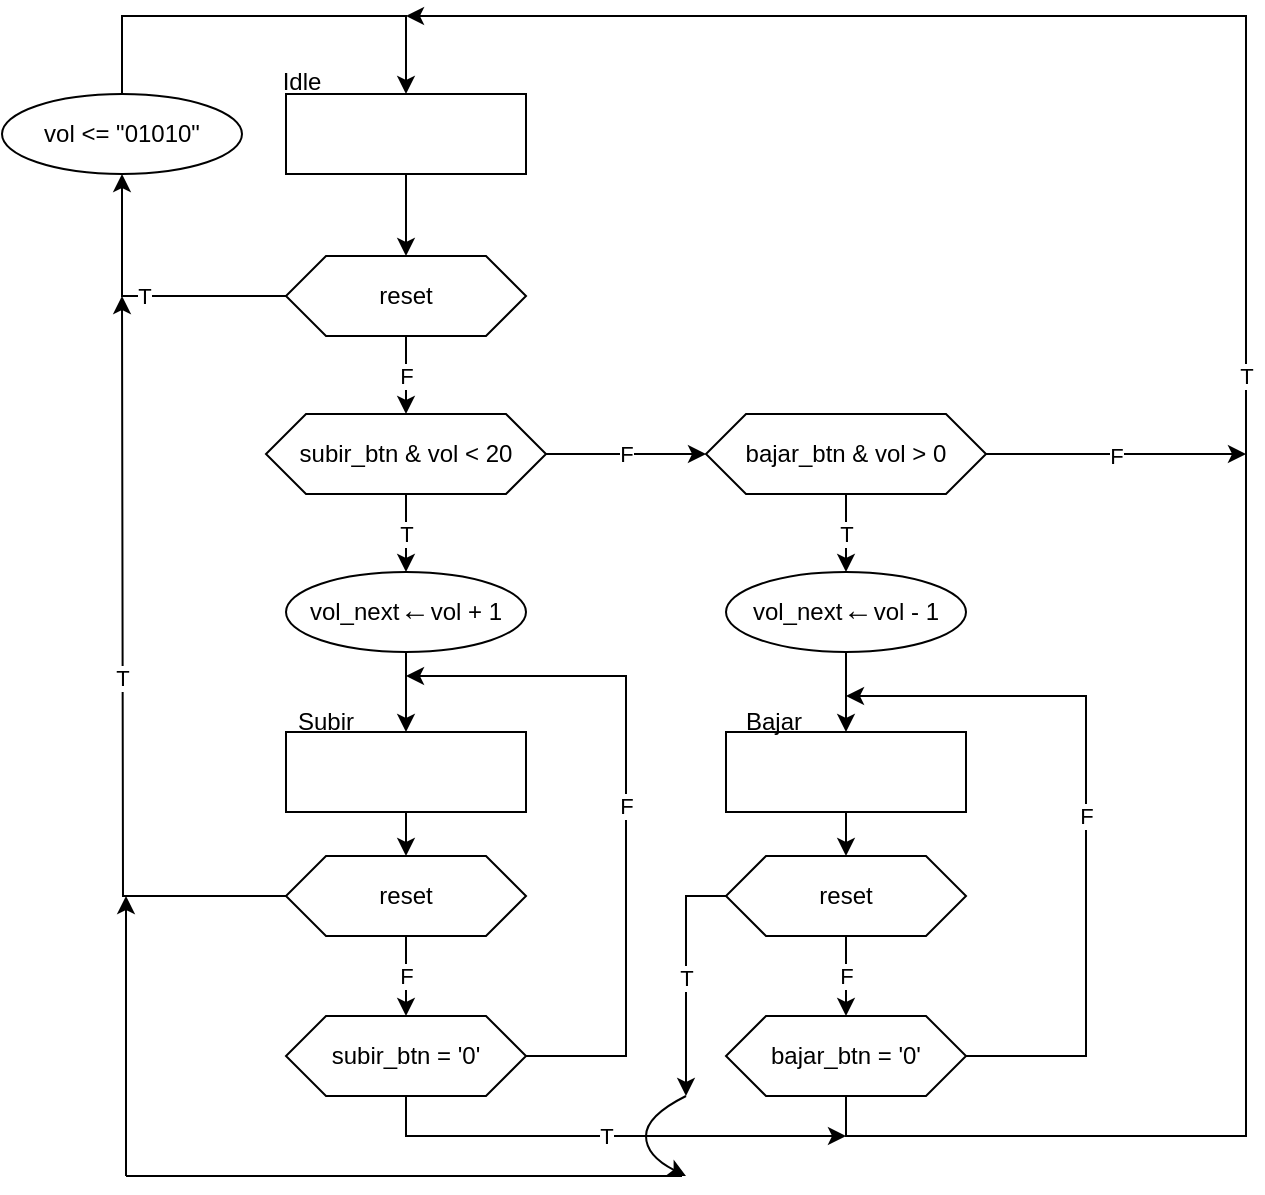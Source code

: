 <mxfile version="16.1.2" type="device"><diagram id="C5RBs43oDa-KdzZeNtuy" name="Page-1"><mxGraphModel dx="2302" dy="1217" grid="1" gridSize="10" guides="1" tooltips="1" connect="1" arrows="1" fold="1" page="1" pageScale="1" pageWidth="1654" pageHeight="2336" math="0" shadow="0"><root><mxCell id="WIyWlLk6GJQsqaUBKTNV-0"/><mxCell id="WIyWlLk6GJQsqaUBKTNV-1" parent="WIyWlLk6GJQsqaUBKTNV-0"/><mxCell id="vO0SX30NW0eWZGfdlZid-20" style="edgeStyle=orthogonalEdgeStyle;rounded=0;orthogonalLoop=1;jettySize=auto;html=1;exitX=0.5;exitY=1;exitDx=0;exitDy=0;entryX=0.5;entryY=0;entryDx=0;entryDy=0;" parent="WIyWlLk6GJQsqaUBKTNV-1" source="lpCx-YttLl4YdKG1MkPc-0" target="vO0SX30NW0eWZGfdlZid-14" edge="1"><mxGeometry relative="1" as="geometry"/></mxCell><mxCell id="lpCx-YttLl4YdKG1MkPc-0" value="" style="rounded=0;whiteSpace=wrap;html=1;" parent="WIyWlLk6GJQsqaUBKTNV-1" vertex="1"><mxGeometry x="160" y="59" width="120" height="40" as="geometry"/></mxCell><mxCell id="lpCx-YttLl4YdKG1MkPc-1" value="Idle" style="text;html=1;strokeColor=none;fillColor=none;align=center;verticalAlign=middle;whiteSpace=wrap;rounded=0;" parent="WIyWlLk6GJQsqaUBKTNV-1" vertex="1"><mxGeometry x="138" y="38" width="60" height="30" as="geometry"/></mxCell><mxCell id="vO0SX30NW0eWZGfdlZid-3" value="T" style="edgeStyle=orthogonalEdgeStyle;rounded=0;orthogonalLoop=1;jettySize=auto;html=1;" parent="WIyWlLk6GJQsqaUBKTNV-1" source="lpCx-YttLl4YdKG1MkPc-5" target="vO0SX30NW0eWZGfdlZid-2" edge="1"><mxGeometry relative="1" as="geometry"/></mxCell><mxCell id="vO0SX30NW0eWZGfdlZid-8" value="F" style="edgeStyle=orthogonalEdgeStyle;rounded=0;orthogonalLoop=1;jettySize=auto;html=1;" parent="WIyWlLk6GJQsqaUBKTNV-1" source="lpCx-YttLl4YdKG1MkPc-5" target="vO0SX30NW0eWZGfdlZid-7" edge="1"><mxGeometry relative="1" as="geometry"/></mxCell><mxCell id="lpCx-YttLl4YdKG1MkPc-5" value="subir_btn &amp;amp; vol &amp;lt; 20" style="shape=hexagon;perimeter=hexagonPerimeter2;whiteSpace=wrap;html=1;fixedSize=1;" parent="WIyWlLk6GJQsqaUBKTNV-1" vertex="1"><mxGeometry x="150" y="219" width="140" height="40" as="geometry"/></mxCell><mxCell id="vO0SX30NW0eWZGfdlZid-23" style="edgeStyle=orthogonalEdgeStyle;rounded=0;orthogonalLoop=1;jettySize=auto;html=1;exitX=0.5;exitY=1;exitDx=0;exitDy=0;entryX=0.5;entryY=0;entryDx=0;entryDy=0;" parent="WIyWlLk6GJQsqaUBKTNV-1" source="lpCx-YttLl4YdKG1MkPc-8" target="vO0SX30NW0eWZGfdlZid-21" edge="1"><mxGeometry relative="1" as="geometry"/></mxCell><mxCell id="lpCx-YttLl4YdKG1MkPc-8" value="" style="rounded=0;whiteSpace=wrap;html=1;" parent="WIyWlLk6GJQsqaUBKTNV-1" vertex="1"><mxGeometry x="160" y="378" width="120" height="40" as="geometry"/></mxCell><mxCell id="lpCx-YttLl4YdKG1MkPc-9" value="Subir" style="text;html=1;strokeColor=none;fillColor=none;align=center;verticalAlign=middle;whiteSpace=wrap;rounded=0;" parent="WIyWlLk6GJQsqaUBKTNV-1" vertex="1"><mxGeometry x="150" y="358" width="60" height="30" as="geometry"/></mxCell><mxCell id="vO0SX30NW0eWZGfdlZid-24" style="edgeStyle=orthogonalEdgeStyle;rounded=0;orthogonalLoop=1;jettySize=auto;html=1;exitX=0.5;exitY=1;exitDx=0;exitDy=0;entryX=0.5;entryY=0;entryDx=0;entryDy=0;" parent="WIyWlLk6GJQsqaUBKTNV-1" source="lpCx-YttLl4YdKG1MkPc-32" target="vO0SX30NW0eWZGfdlZid-22" edge="1"><mxGeometry relative="1" as="geometry"/></mxCell><mxCell id="lpCx-YttLl4YdKG1MkPc-32" value="" style="rounded=0;whiteSpace=wrap;html=1;" parent="WIyWlLk6GJQsqaUBKTNV-1" vertex="1"><mxGeometry x="380" y="378" width="120" height="40" as="geometry"/></mxCell><mxCell id="lpCx-YttLl4YdKG1MkPc-33" value="Bajar" style="text;html=1;strokeColor=none;fillColor=none;align=center;verticalAlign=middle;whiteSpace=wrap;rounded=0;" parent="WIyWlLk6GJQsqaUBKTNV-1" vertex="1"><mxGeometry x="374" y="358" width="60" height="30" as="geometry"/></mxCell><mxCell id="vO0SX30NW0eWZGfdlZid-6" style="edgeStyle=orthogonalEdgeStyle;rounded=0;orthogonalLoop=1;jettySize=auto;html=1;exitX=0.5;exitY=1;exitDx=0;exitDy=0;entryX=0.5;entryY=0;entryDx=0;entryDy=0;" parent="WIyWlLk6GJQsqaUBKTNV-1" source="vO0SX30NW0eWZGfdlZid-2" target="lpCx-YttLl4YdKG1MkPc-8" edge="1"><mxGeometry relative="1" as="geometry"/></mxCell><mxCell id="vO0SX30NW0eWZGfdlZid-2" value="vol_next&amp;nbsp;&lt;span style=&quot;font-family: &amp;#34;consolas&amp;#34; , &amp;#34;menlo&amp;#34; , &amp;#34;courier new&amp;#34; , monospace ; font-size: 15px ; background-color: rgb(255 , 255 , 255)&quot;&gt;←&lt;/span&gt;&amp;nbsp;vol + 1" style="ellipse;whiteSpace=wrap;html=1;" parent="WIyWlLk6GJQsqaUBKTNV-1" vertex="1"><mxGeometry x="160" y="298" width="120" height="40" as="geometry"/></mxCell><mxCell id="vO0SX30NW0eWZGfdlZid-12" value="T" style="edgeStyle=orthogonalEdgeStyle;rounded=0;orthogonalLoop=1;jettySize=auto;html=1;exitX=0.5;exitY=1;exitDx=0;exitDy=0;entryX=0.5;entryY=0;entryDx=0;entryDy=0;" parent="WIyWlLk6GJQsqaUBKTNV-1" source="vO0SX30NW0eWZGfdlZid-7" target="vO0SX30NW0eWZGfdlZid-11" edge="1"><mxGeometry relative="1" as="geometry"/></mxCell><mxCell id="fNlbDq-QwWKbEcqi4qJs-0" value="F" style="edgeStyle=orthogonalEdgeStyle;rounded=0;orthogonalLoop=1;jettySize=auto;html=1;exitX=1;exitY=0.5;exitDx=0;exitDy=0;" edge="1" parent="WIyWlLk6GJQsqaUBKTNV-1" source="vO0SX30NW0eWZGfdlZid-7"><mxGeometry relative="1" as="geometry"><mxPoint x="640" y="239" as="targetPoint"/></mxGeometry></mxCell><mxCell id="vO0SX30NW0eWZGfdlZid-7" value="bajar_btn &amp;amp; vol &amp;gt; 0" style="shape=hexagon;perimeter=hexagonPerimeter2;whiteSpace=wrap;html=1;fixedSize=1;" parent="WIyWlLk6GJQsqaUBKTNV-1" vertex="1"><mxGeometry x="370" y="219" width="140" height="40" as="geometry"/></mxCell><mxCell id="vO0SX30NW0eWZGfdlZid-13" style="edgeStyle=orthogonalEdgeStyle;rounded=0;orthogonalLoop=1;jettySize=auto;html=1;exitX=0.5;exitY=1;exitDx=0;exitDy=0;entryX=0.5;entryY=0;entryDx=0;entryDy=0;" parent="WIyWlLk6GJQsqaUBKTNV-1" source="vO0SX30NW0eWZGfdlZid-11" target="lpCx-YttLl4YdKG1MkPc-32" edge="1"><mxGeometry relative="1" as="geometry"/></mxCell><mxCell id="vO0SX30NW0eWZGfdlZid-11" value="vol_next&amp;nbsp;&lt;span style=&quot;font-family: &amp;#34;consolas&amp;#34; , &amp;#34;menlo&amp;#34; , &amp;#34;courier new&amp;#34; , monospace ; font-size: 15px ; background-color: rgb(255 , 255 , 255)&quot;&gt;←&lt;/span&gt;&amp;nbsp;vol - 1" style="ellipse;whiteSpace=wrap;html=1;" parent="WIyWlLk6GJQsqaUBKTNV-1" vertex="1"><mxGeometry x="380" y="298" width="120" height="40" as="geometry"/></mxCell><mxCell id="vO0SX30NW0eWZGfdlZid-15" value="F" style="edgeStyle=orthogonalEdgeStyle;rounded=0;orthogonalLoop=1;jettySize=auto;html=1;exitX=0.5;exitY=1;exitDx=0;exitDy=0;entryX=0.5;entryY=0;entryDx=0;entryDy=0;" parent="WIyWlLk6GJQsqaUBKTNV-1" source="vO0SX30NW0eWZGfdlZid-14" target="lpCx-YttLl4YdKG1MkPc-5" edge="1"><mxGeometry relative="1" as="geometry"/></mxCell><mxCell id="vO0SX30NW0eWZGfdlZid-18" value="T" style="edgeStyle=orthogonalEdgeStyle;rounded=0;orthogonalLoop=1;jettySize=auto;html=1;exitX=0;exitY=0.5;exitDx=0;exitDy=0;entryX=0.5;entryY=1;entryDx=0;entryDy=0;" parent="WIyWlLk6GJQsqaUBKTNV-1" source="vO0SX30NW0eWZGfdlZid-14" target="vO0SX30NW0eWZGfdlZid-17" edge="1"><mxGeometry relative="1" as="geometry"/></mxCell><mxCell id="vO0SX30NW0eWZGfdlZid-14" value="reset" style="shape=hexagon;perimeter=hexagonPerimeter2;whiteSpace=wrap;html=1;fixedSize=1;" parent="WIyWlLk6GJQsqaUBKTNV-1" vertex="1"><mxGeometry x="160" y="140" width="120" height="40" as="geometry"/></mxCell><mxCell id="vO0SX30NW0eWZGfdlZid-19" style="edgeStyle=orthogonalEdgeStyle;rounded=0;orthogonalLoop=1;jettySize=auto;html=1;exitX=0.5;exitY=0;exitDx=0;exitDy=0;entryX=0.5;entryY=0;entryDx=0;entryDy=0;" parent="WIyWlLk6GJQsqaUBKTNV-1" source="vO0SX30NW0eWZGfdlZid-17" target="lpCx-YttLl4YdKG1MkPc-0" edge="1"><mxGeometry relative="1" as="geometry"><mxPoint x="200" as="targetPoint"/><Array as="points"><mxPoint x="78" y="20"/><mxPoint x="220" y="20"/></Array></mxGeometry></mxCell><mxCell id="vO0SX30NW0eWZGfdlZid-17" value="vol &amp;lt;= &quot;01010&quot;" style="ellipse;whiteSpace=wrap;html=1;" parent="WIyWlLk6GJQsqaUBKTNV-1" vertex="1"><mxGeometry x="18" y="59" width="120" height="40" as="geometry"/></mxCell><mxCell id="vO0SX30NW0eWZGfdlZid-25" value="T" style="edgeStyle=orthogonalEdgeStyle;rounded=0;orthogonalLoop=1;jettySize=auto;html=1;exitX=0;exitY=0.5;exitDx=0;exitDy=0;" parent="WIyWlLk6GJQsqaUBKTNV-1" source="vO0SX30NW0eWZGfdlZid-21" edge="1"><mxGeometry relative="1" as="geometry"><mxPoint x="78" y="160" as="targetPoint"/><mxPoint x="158" y="460" as="sourcePoint"/></mxGeometry></mxCell><mxCell id="vO0SX30NW0eWZGfdlZid-28" value="F" style="edgeStyle=orthogonalEdgeStyle;rounded=0;orthogonalLoop=1;jettySize=auto;html=1;exitX=0.5;exitY=1;exitDx=0;exitDy=0;entryX=0.5;entryY=0;entryDx=0;entryDy=0;" parent="WIyWlLk6GJQsqaUBKTNV-1" source="vO0SX30NW0eWZGfdlZid-21" target="vO0SX30NW0eWZGfdlZid-26" edge="1"><mxGeometry relative="1" as="geometry"/></mxCell><mxCell id="vO0SX30NW0eWZGfdlZid-21" value="reset" style="shape=hexagon;perimeter=hexagonPerimeter2;whiteSpace=wrap;html=1;fixedSize=1;" parent="WIyWlLk6GJQsqaUBKTNV-1" vertex="1"><mxGeometry x="160" y="440" width="120" height="40" as="geometry"/></mxCell><mxCell id="vO0SX30NW0eWZGfdlZid-29" value="F" style="edgeStyle=orthogonalEdgeStyle;rounded=0;orthogonalLoop=1;jettySize=auto;html=1;exitX=0.5;exitY=1;exitDx=0;exitDy=0;entryX=0.5;entryY=0;entryDx=0;entryDy=0;" parent="WIyWlLk6GJQsqaUBKTNV-1" source="vO0SX30NW0eWZGfdlZid-22" target="vO0SX30NW0eWZGfdlZid-27" edge="1"><mxGeometry relative="1" as="geometry"/></mxCell><mxCell id="vO0SX30NW0eWZGfdlZid-41" value="T" style="edgeStyle=orthogonalEdgeStyle;rounded=0;orthogonalLoop=1;jettySize=auto;html=1;exitX=0;exitY=0.5;exitDx=0;exitDy=0;" parent="WIyWlLk6GJQsqaUBKTNV-1" source="vO0SX30NW0eWZGfdlZid-22" edge="1"><mxGeometry relative="1" as="geometry"><mxPoint x="360.0" y="560" as="targetPoint"/></mxGeometry></mxCell><mxCell id="vO0SX30NW0eWZGfdlZid-22" value="reset" style="shape=hexagon;perimeter=hexagonPerimeter2;whiteSpace=wrap;html=1;fixedSize=1;" parent="WIyWlLk6GJQsqaUBKTNV-1" vertex="1"><mxGeometry x="380" y="440" width="120" height="40" as="geometry"/></mxCell><mxCell id="vO0SX30NW0eWZGfdlZid-30" value="F" style="edgeStyle=orthogonalEdgeStyle;rounded=0;orthogonalLoop=1;jettySize=auto;html=1;exitX=1;exitY=0.5;exitDx=0;exitDy=0;" parent="WIyWlLk6GJQsqaUBKTNV-1" source="vO0SX30NW0eWZGfdlZid-26" edge="1"><mxGeometry relative="1" as="geometry"><mxPoint x="220" y="350" as="targetPoint"/><Array as="points"><mxPoint x="330" y="540"/><mxPoint x="330" y="350"/></Array></mxGeometry></mxCell><mxCell id="vO0SX30NW0eWZGfdlZid-34" value="T" style="edgeStyle=orthogonalEdgeStyle;rounded=0;orthogonalLoop=1;jettySize=auto;html=1;exitX=0.5;exitY=1;exitDx=0;exitDy=0;" parent="WIyWlLk6GJQsqaUBKTNV-1" source="vO0SX30NW0eWZGfdlZid-26" edge="1"><mxGeometry relative="1" as="geometry"><mxPoint x="440" y="580" as="targetPoint"/><Array as="points"><mxPoint x="220" y="580"/><mxPoint x="440" y="580"/></Array></mxGeometry></mxCell><mxCell id="vO0SX30NW0eWZGfdlZid-26" value="subir_btn = '0'" style="shape=hexagon;perimeter=hexagonPerimeter2;whiteSpace=wrap;html=1;fixedSize=1;" parent="WIyWlLk6GJQsqaUBKTNV-1" vertex="1"><mxGeometry x="160" y="520" width="120" height="40" as="geometry"/></mxCell><mxCell id="vO0SX30NW0eWZGfdlZid-31" value="F" style="edgeStyle=orthogonalEdgeStyle;rounded=0;orthogonalLoop=1;jettySize=auto;html=1;exitX=1;exitY=0.5;exitDx=0;exitDy=0;" parent="WIyWlLk6GJQsqaUBKTNV-1" source="vO0SX30NW0eWZGfdlZid-27" edge="1"><mxGeometry relative="1" as="geometry"><mxPoint x="440" y="360" as="targetPoint"/><Array as="points"><mxPoint x="560" y="540"/><mxPoint x="560" y="360"/></Array></mxGeometry></mxCell><mxCell id="vO0SX30NW0eWZGfdlZid-33" value="T" style="edgeStyle=orthogonalEdgeStyle;rounded=0;orthogonalLoop=1;jettySize=auto;html=1;exitX=0.5;exitY=1;exitDx=0;exitDy=0;" parent="WIyWlLk6GJQsqaUBKTNV-1" source="vO0SX30NW0eWZGfdlZid-27" edge="1"><mxGeometry relative="1" as="geometry"><mxPoint x="220" y="20" as="targetPoint"/><Array as="points"><mxPoint x="440" y="580"/><mxPoint x="640" y="580"/><mxPoint x="640" y="20"/></Array></mxGeometry></mxCell><mxCell id="vO0SX30NW0eWZGfdlZid-27" value="bajar_btn = '0'" style="shape=hexagon;perimeter=hexagonPerimeter2;whiteSpace=wrap;html=1;fixedSize=1;" parent="WIyWlLk6GJQsqaUBKTNV-1" vertex="1"><mxGeometry x="380" y="520" width="120" height="40" as="geometry"/></mxCell><mxCell id="vO0SX30NW0eWZGfdlZid-40" value="" style="curved=1;endArrow=classic;html=1;rounded=0;" parent="WIyWlLk6GJQsqaUBKTNV-1" edge="1"><mxGeometry width="50" height="50" relative="1" as="geometry"><mxPoint x="360" y="560" as="sourcePoint"/><mxPoint x="360" y="600" as="targetPoint"/><Array as="points"><mxPoint x="340" y="570"/><mxPoint x="340" y="590"/></Array></mxGeometry></mxCell><mxCell id="vO0SX30NW0eWZGfdlZid-43" value="" style="endArrow=none;html=1;rounded=0;" parent="WIyWlLk6GJQsqaUBKTNV-1" edge="1"><mxGeometry width="50" height="50" relative="1" as="geometry"><mxPoint x="80" y="600" as="sourcePoint"/><mxPoint x="358" y="600" as="targetPoint"/></mxGeometry></mxCell><mxCell id="vO0SX30NW0eWZGfdlZid-44" value="" style="endArrow=classic;html=1;rounded=0;" parent="WIyWlLk6GJQsqaUBKTNV-1" edge="1"><mxGeometry width="50" height="50" relative="1" as="geometry"><mxPoint x="80" y="600" as="sourcePoint"/><mxPoint x="80" y="460" as="targetPoint"/></mxGeometry></mxCell></root></mxGraphModel></diagram></mxfile>